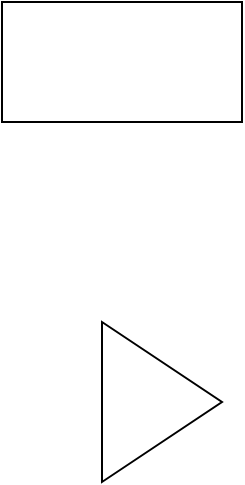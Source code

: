 <mxfile version="11.1.4" type="github"><diagram id="VLvcmN20ACyDwHOmD75B" name="Page-1"><mxGraphModel dx="1422" dy="793" grid="1" gridSize="10" guides="1" tooltips="1" connect="1" arrows="1" fold="1" page="1" pageScale="1" pageWidth="827" pageHeight="1169" math="0" shadow="0"><root><mxCell id="0"/><mxCell id="1" parent="0"/><mxCell id="tw329z_oEQkr_xlIlgRd-1" value="" style="rounded=0;whiteSpace=wrap;html=1;" vertex="1" parent="1"><mxGeometry x="180" y="260" width="120" height="60" as="geometry"/></mxCell><mxCell id="tw329z_oEQkr_xlIlgRd-2" value="" style="triangle;whiteSpace=wrap;html=1;" vertex="1" parent="1"><mxGeometry x="230" y="420" width="60" height="80" as="geometry"/></mxCell></root></mxGraphModel></diagram></mxfile>